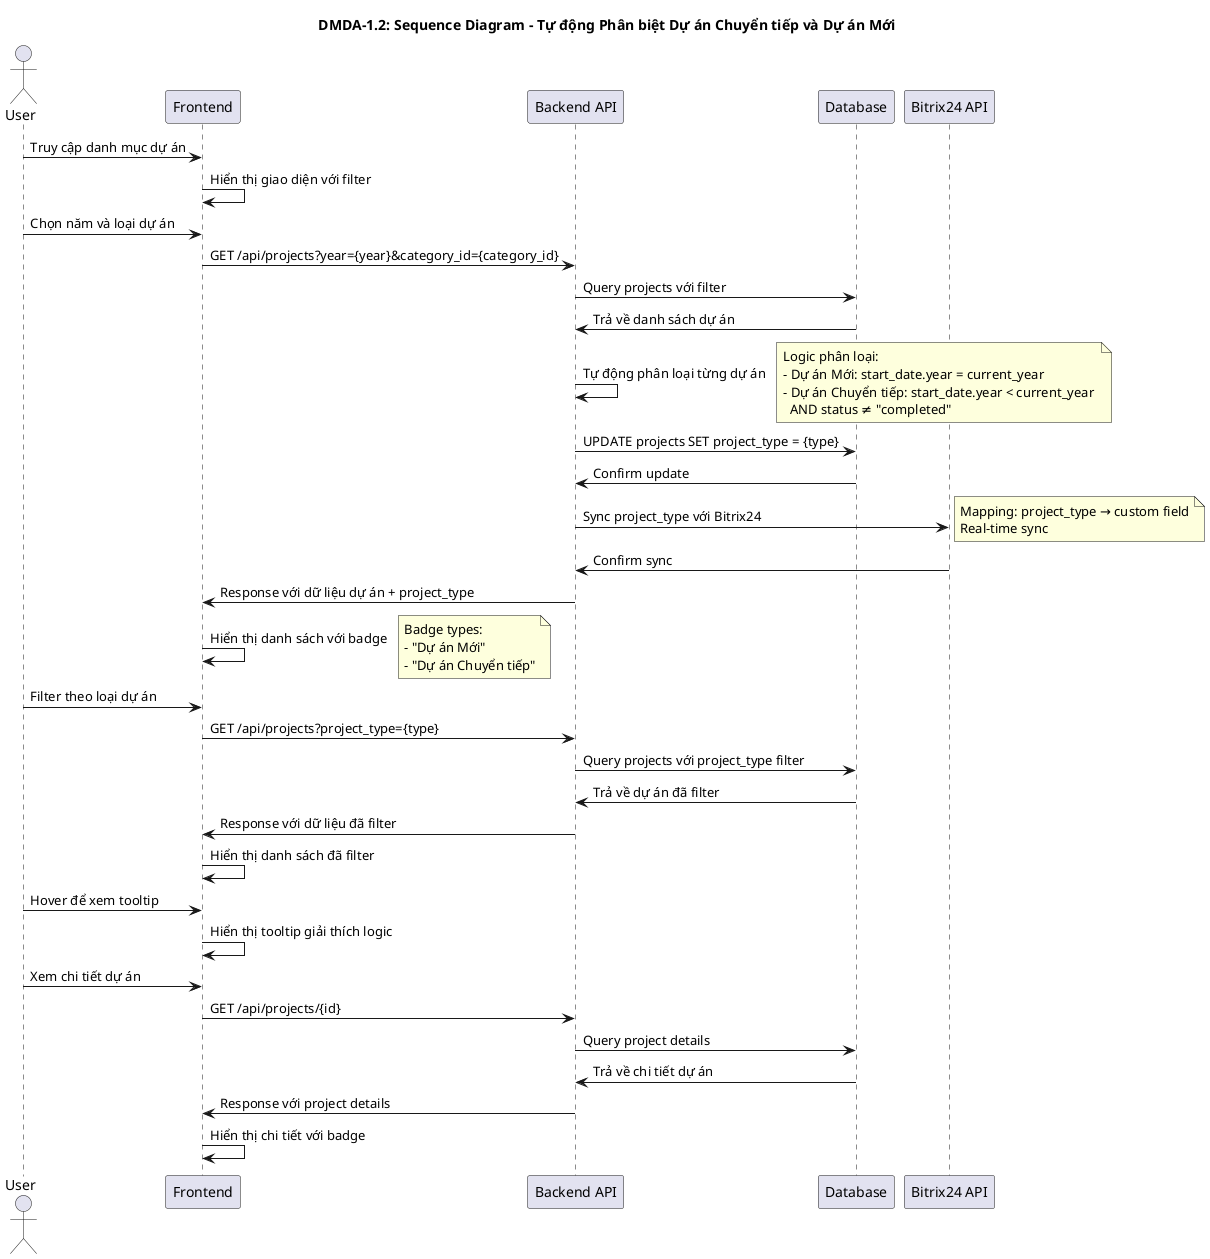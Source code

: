 @startuml DMDA-1.2 Sequence Diagram

title DMDA-1.2: Sequence Diagram - Tự động Phân biệt Dự án Chuyển tiếp và Dự án Mới

actor User as U
participant "Frontend" as F
participant "Backend API" as B
participant "Database" as D
participant "Bitrix24 API" as B24

U -> F: Truy cập danh mục dự án
F -> F: Hiển thị giao diện với filter

U -> F: Chọn năm và loại dự án
F -> B: GET /api/projects?year={year}&category_id={category_id}
B -> D: Query projects với filter
D -> B: Trả về danh sách dự án

B -> B: Tự động phân loại từng dự án
note right
  Logic phân loại:
  - Dự án Mới: start_date.year = current_year
  - Dự án Chuyển tiếp: start_date.year < current_year 
    AND status ≠ "completed"
end note

B -> D: UPDATE projects SET project_type = {type}
D -> B: Confirm update

B -> B24: Sync project_type với Bitrix24
note right
  Mapping: project_type → custom field
  Real-time sync
end note
B24 -> B: Confirm sync

B -> F: Response với dữ liệu dự án + project_type
F -> F: Hiển thị danh sách với badge
note right
  Badge types:
  - "Dự án Mới"
  - "Dự án Chuyển tiếp"
end note

U -> F: Filter theo loại dự án
F -> B: GET /api/projects?project_type={type}
B -> D: Query projects với project_type filter
D -> B: Trả về dự án đã filter
B -> F: Response với dữ liệu đã filter
F -> F: Hiển thị danh sách đã filter

U -> F: Hover để xem tooltip
F -> F: Hiển thị tooltip giải thích logic

U -> F: Xem chi tiết dự án
F -> B: GET /api/projects/{id}
B -> D: Query project details
D -> B: Trả về chi tiết dự án
B -> F: Response với project details
F -> F: Hiển thị chi tiết với badge

@enduml
